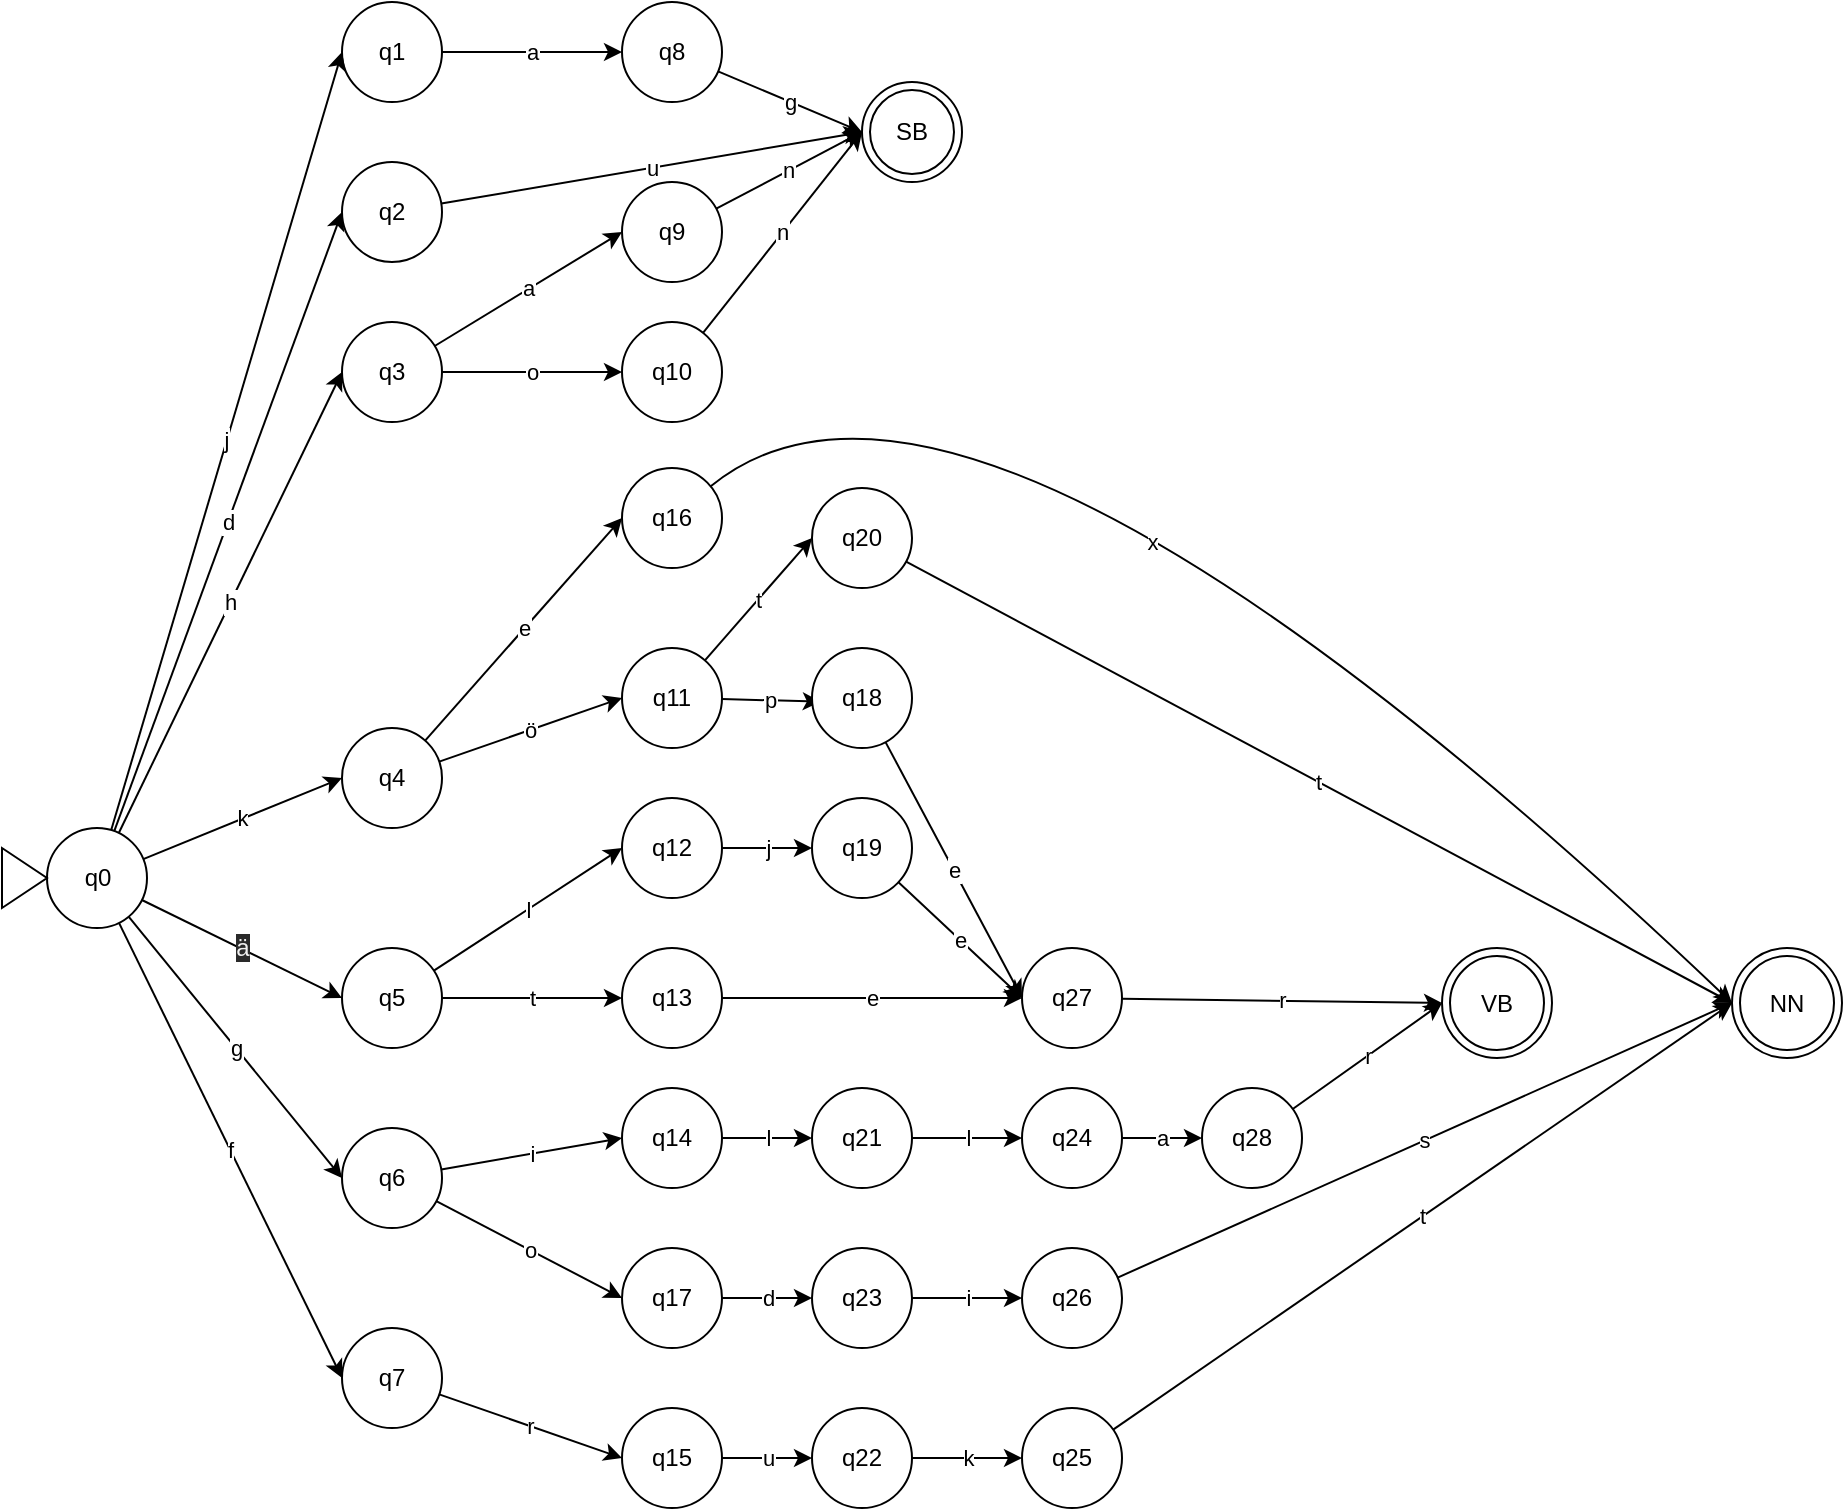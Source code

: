 <mxfile>
    <diagram id="CDfm0vkXc_y_8iZ7ziOi" name="Page-1">
        <mxGraphModel dx="1327" dy="1135" grid="0" gridSize="10" guides="1" tooltips="1" connect="1" arrows="1" fold="1" page="1" pageScale="1" pageWidth="850" pageHeight="1100" math="0" shadow="0">
            <root>
                <mxCell id="0"/>
                <mxCell id="1" parent="0"/>
                <mxCell id="27" value="a" style="edgeStyle=none;html=1;entryX=0;entryY=0.5;entryDx=0;entryDy=0;curved=1;" parent="1" source="2" target="18" edge="1">
                    <mxGeometry relative="1" as="geometry"/>
                </mxCell>
                <mxCell id="2" value="q1" style="ellipse;whiteSpace=wrap;html=1;aspect=fixed;" parent="1" vertex="1">
                    <mxGeometry x="210" y="77" width="50" height="50" as="geometry"/>
                </mxCell>
                <mxCell id="28" value="a" style="edgeStyle=none;html=1;entryX=0;entryY=0.5;entryDx=0;entryDy=0;curved=1;" parent="1" source="3" target="83" edge="1">
                    <mxGeometry relative="1" as="geometry"/>
                </mxCell>
                <mxCell id="30" value="o" style="edgeStyle=none;html=1;entryX=0;entryY=0.5;entryDx=0;entryDy=0;curved=1;" parent="1" source="3" target="25" edge="1">
                    <mxGeometry relative="1" as="geometry"/>
                </mxCell>
                <mxCell id="3" value="q3" style="ellipse;whiteSpace=wrap;html=1;aspect=fixed;" parent="1" vertex="1">
                    <mxGeometry x="210" y="237" width="50" height="50" as="geometry"/>
                </mxCell>
                <mxCell id="29" value="u" style="edgeStyle=none;html=1;entryX=0;entryY=0.5;entryDx=0;entryDy=0;curved=1;" parent="1" source="4" target="86" edge="1">
                    <mxGeometry relative="1" as="geometry">
                        <mxPoint x="360" y="217" as="targetPoint"/>
                    </mxGeometry>
                </mxCell>
                <mxCell id="4" value="q2" style="ellipse;whiteSpace=wrap;html=1;aspect=fixed;" parent="1" vertex="1">
                    <mxGeometry x="210" y="157" width="50" height="50" as="geometry"/>
                </mxCell>
                <mxCell id="34" value="r" style="edgeStyle=none;html=1;entryX=0;entryY=0.5;entryDx=0;entryDy=0;curved=1;" parent="1" source="5" target="23" edge="1">
                    <mxGeometry relative="1" as="geometry"/>
                </mxCell>
                <mxCell id="5" value="q7" style="ellipse;whiteSpace=wrap;html=1;aspect=fixed;" parent="1" vertex="1">
                    <mxGeometry x="210" y="740" width="50" height="50" as="geometry"/>
                </mxCell>
                <mxCell id="33" value="l" style="edgeStyle=none;html=1;entryX=0;entryY=0.5;entryDx=0;entryDy=0;curved=1;" parent="1" source="6" target="22" edge="1">
                    <mxGeometry relative="1" as="geometry"/>
                </mxCell>
                <mxCell id="35" value="t" style="edgeStyle=none;html=1;entryX=0;entryY=0.5;entryDx=0;entryDy=0;curved=1;" parent="1" source="6" target="21" edge="1">
                    <mxGeometry relative="1" as="geometry"/>
                </mxCell>
                <mxCell id="6" value="q5" style="ellipse;whiteSpace=wrap;html=1;aspect=fixed;" parent="1" vertex="1">
                    <mxGeometry x="210" y="550" width="50" height="50" as="geometry"/>
                </mxCell>
                <mxCell id="32" value="ö" style="edgeStyle=none;html=1;entryX=0;entryY=0.5;entryDx=0;entryDy=0;curved=1;" parent="1" source="7" target="24" edge="1">
                    <mxGeometry relative="1" as="geometry"/>
                </mxCell>
                <mxCell id="37" value="e" style="edgeStyle=none;html=1;entryX=0;entryY=0.5;entryDx=0;entryDy=0;curved=1;" parent="1" source="7" target="19" edge="1">
                    <mxGeometry relative="1" as="geometry"/>
                </mxCell>
                <mxCell id="7" value="q4" style="ellipse;whiteSpace=wrap;html=1;aspect=fixed;" parent="1" vertex="1">
                    <mxGeometry x="210" y="440" width="50" height="50" as="geometry"/>
                </mxCell>
                <mxCell id="36" value="i" style="edgeStyle=none;html=1;entryX=0;entryY=0.5;entryDx=0;entryDy=0;curved=1;" parent="1" source="8" target="20" edge="1">
                    <mxGeometry relative="1" as="geometry"/>
                </mxCell>
                <mxCell id="82" value="o" style="edgeStyle=none;html=1;entryX=0;entryY=0.5;entryDx=0;entryDy=0;curved=1;" parent="1" source="8" target="80" edge="1">
                    <mxGeometry relative="1" as="geometry"/>
                </mxCell>
                <mxCell id="8" value="q6" style="ellipse;whiteSpace=wrap;html=1;aspect=fixed;" parent="1" vertex="1">
                    <mxGeometry x="210" y="640" width="50" height="50" as="geometry"/>
                </mxCell>
                <mxCell id="10" value="j" style="edgeStyle=none;html=1;entryX=0;entryY=0.5;entryDx=0;entryDy=0;curved=1;" parent="1" source="9" target="2" edge="1">
                    <mxGeometry relative="1" as="geometry"/>
                </mxCell>
                <mxCell id="11" value="d" style="edgeStyle=none;html=1;entryX=0;entryY=0.5;entryDx=0;entryDy=0;curved=1;" parent="1" source="9" target="4" edge="1">
                    <mxGeometry relative="1" as="geometry"/>
                </mxCell>
                <mxCell id="13" value="k" style="edgeStyle=none;html=1;entryX=0;entryY=0.5;entryDx=0;entryDy=0;curved=1;" parent="1" source="9" target="7" edge="1">
                    <mxGeometry relative="1" as="geometry"/>
                </mxCell>
                <mxCell id="14" value="h" style="edgeStyle=none;html=1;entryX=0;entryY=0.5;entryDx=0;entryDy=0;curved=1;" parent="1" source="9" target="3" edge="1">
                    <mxGeometry relative="1" as="geometry"/>
                </mxCell>
                <mxCell id="15" value="&#10;&#10;&lt;span style=&quot;color: rgb(240, 240, 240); font-family: helvetica; font-size: 12px; font-style: normal; font-weight: 400; letter-spacing: normal; text-align: center; text-indent: 0px; text-transform: none; word-spacing: 0px; background-color: rgb(42, 42, 42); display: inline; float: none;&quot;&gt;ä&lt;/span&gt;&#10;&#10;" style="edgeStyle=none;html=1;entryX=0;entryY=0.5;entryDx=0;entryDy=0;curved=1;" parent="1" source="9" target="6" edge="1">
                    <mxGeometry relative="1" as="geometry"/>
                </mxCell>
                <mxCell id="16" value="g" style="edgeStyle=none;html=1;entryX=0;entryY=0.5;entryDx=0;entryDy=0;curved=1;" parent="1" source="9" target="8" edge="1">
                    <mxGeometry relative="1" as="geometry"/>
                </mxCell>
                <mxCell id="17" value="f" style="edgeStyle=none;html=1;entryX=0;entryY=0.5;entryDx=0;entryDy=0;curved=1;" parent="1" source="9" target="5" edge="1">
                    <mxGeometry relative="1" as="geometry"/>
                </mxCell>
                <mxCell id="9" value="q0" style="ellipse;whiteSpace=wrap;html=1;aspect=fixed;" parent="1" vertex="1">
                    <mxGeometry x="62.5" y="490" width="50" height="50" as="geometry"/>
                </mxCell>
                <mxCell id="40" value="g" style="edgeStyle=none;html=1;entryX=0;entryY=0.5;entryDx=0;entryDy=0;curved=1;" parent="1" source="18" target="86" edge="1">
                    <mxGeometry relative="1" as="geometry"/>
                </mxCell>
                <mxCell id="18" value="q8" style="ellipse;whiteSpace=wrap;html=1;aspect=fixed;" parent="1" vertex="1">
                    <mxGeometry x="350" y="77" width="50" height="50" as="geometry"/>
                </mxCell>
                <mxCell id="64" value="x" style="edgeStyle=none;html=1;entryX=0;entryY=0.5;entryDx=0;entryDy=0;curved=1;" parent="1" source="19" target="88" edge="1">
                    <mxGeometry x="-0.064" y="-33" relative="1" as="geometry">
                        <mxPoint x="1080" y="1040" as="targetPoint"/>
                        <Array as="points">
                            <mxPoint x="523" y="214"/>
                        </Array>
                        <mxPoint as="offset"/>
                    </mxGeometry>
                </mxCell>
                <mxCell id="19" value="q16" style="ellipse;whiteSpace=wrap;html=1;aspect=fixed;" parent="1" vertex="1">
                    <mxGeometry x="350" y="310" width="50" height="50" as="geometry"/>
                </mxCell>
                <mxCell id="54" value="l" style="edgeStyle=none;html=1;entryX=0;entryY=0.5;entryDx=0;entryDy=0;curved=1;" parent="1" source="20" target="47" edge="1">
                    <mxGeometry relative="1" as="geometry"/>
                </mxCell>
                <mxCell id="20" value="q14" style="ellipse;whiteSpace=wrap;html=1;aspect=fixed;" parent="1" vertex="1">
                    <mxGeometry x="350" y="620" width="50" height="50" as="geometry"/>
                </mxCell>
                <mxCell id="61" value="e" style="edgeStyle=none;html=1;entryX=0;entryY=0.5;entryDx=0;entryDy=0;curved=1;" parent="1" source="21" target="51" edge="1">
                    <mxGeometry relative="1" as="geometry"/>
                </mxCell>
                <mxCell id="21" value="q13" style="ellipse;whiteSpace=wrap;html=1;aspect=fixed;" parent="1" vertex="1">
                    <mxGeometry x="350" y="550" width="50" height="50" as="geometry"/>
                </mxCell>
                <mxCell id="53" value="j" style="edgeStyle=none;html=1;entryX=0;entryY=0.5;entryDx=0;entryDy=0;curved=1;" parent="1" source="22" target="46" edge="1">
                    <mxGeometry relative="1" as="geometry"/>
                </mxCell>
                <mxCell id="22" value="q12" style="ellipse;whiteSpace=wrap;html=1;aspect=fixed;" parent="1" vertex="1">
                    <mxGeometry x="350" y="475" width="50" height="50" as="geometry"/>
                </mxCell>
                <mxCell id="71" value="u" style="edgeStyle=none;html=1;entryX=0;entryY=0.5;entryDx=0;entryDy=0;curved=1;" parent="1" source="23" target="66" edge="1">
                    <mxGeometry relative="1" as="geometry"/>
                </mxCell>
                <mxCell id="23" value="q15" style="ellipse;whiteSpace=wrap;html=1;aspect=fixed;" parent="1" vertex="1">
                    <mxGeometry x="350" y="780" width="50" height="50" as="geometry"/>
                </mxCell>
                <mxCell id="52" value="p" style="edgeStyle=none;html=1;entryX=0.088;entryY=0.537;entryDx=0;entryDy=0;entryPerimeter=0;curved=1;" parent="1" source="24" target="48" edge="1">
                    <mxGeometry relative="1" as="geometry"/>
                </mxCell>
                <mxCell id="69" value="t" style="edgeStyle=none;html=1;entryX=0;entryY=0.5;entryDx=0;entryDy=0;curved=1;" parent="1" source="24" target="67" edge="1">
                    <mxGeometry relative="1" as="geometry"/>
                </mxCell>
                <mxCell id="24" value="q11" style="ellipse;whiteSpace=wrap;html=1;aspect=fixed;" parent="1" vertex="1">
                    <mxGeometry x="350" y="400" width="50" height="50" as="geometry"/>
                </mxCell>
                <mxCell id="41" value="n" style="edgeStyle=none;html=1;entryX=0;entryY=0.5;entryDx=0;entryDy=0;curved=1;" parent="1" source="25" target="86" edge="1">
                    <mxGeometry relative="1" as="geometry"/>
                </mxCell>
                <mxCell id="25" value="q10" style="ellipse;whiteSpace=wrap;html=1;aspect=fixed;" parent="1" vertex="1">
                    <mxGeometry x="350" y="237" width="50" height="50" as="geometry"/>
                </mxCell>
                <mxCell id="58" value="e" style="edgeStyle=none;html=1;entryX=0;entryY=0.5;entryDx=0;entryDy=0;curved=1;" parent="1" source="46" target="51" edge="1">
                    <mxGeometry relative="1" as="geometry">
                        <mxPoint x="940" y="325" as="targetPoint"/>
                    </mxGeometry>
                </mxCell>
                <mxCell id="46" value="q19" style="ellipse;whiteSpace=wrap;html=1;aspect=fixed;fillColor=default;" parent="1" vertex="1">
                    <mxGeometry x="445" y="475" width="50" height="50" as="geometry"/>
                </mxCell>
                <mxCell id="55" value="l" style="edgeStyle=none;html=1;entryX=0;entryY=0.5;entryDx=0;entryDy=0;curved=1;" parent="1" source="47" target="49" edge="1">
                    <mxGeometry relative="1" as="geometry"/>
                </mxCell>
                <mxCell id="47" value="q21" style="ellipse;whiteSpace=wrap;html=1;aspect=fixed;fillColor=default;" parent="1" vertex="1">
                    <mxGeometry x="445" y="620" width="50" height="50" as="geometry"/>
                </mxCell>
                <mxCell id="57" value="e" style="edgeStyle=none;html=1;entryX=0;entryY=0.5;entryDx=0;entryDy=0;curved=1;" parent="1" source="48" target="51" edge="1">
                    <mxGeometry relative="1" as="geometry"/>
                </mxCell>
                <mxCell id="48" value="q18" style="ellipse;whiteSpace=wrap;html=1;aspect=fixed;fillColor=default;" parent="1" vertex="1">
                    <mxGeometry x="445" y="400" width="50" height="50" as="geometry"/>
                </mxCell>
                <mxCell id="56" value="a" style="edgeStyle=none;html=1;entryX=0;entryY=0.5;entryDx=0;entryDy=0;curved=1;" parent="1" source="49" target="50" edge="1">
                    <mxGeometry relative="1" as="geometry"/>
                </mxCell>
                <mxCell id="49" value="q24" style="ellipse;whiteSpace=wrap;html=1;aspect=fixed;fillColor=default;" parent="1" vertex="1">
                    <mxGeometry x="550" y="620" width="50" height="50" as="geometry"/>
                </mxCell>
                <mxCell id="59" value="r" style="edgeStyle=none;html=1;entryX=0;entryY=0.5;entryDx=0;entryDy=0;curved=1;" parent="1" source="50" target="89" edge="1">
                    <mxGeometry relative="1" as="geometry">
                        <mxPoint x="1140.0" y="565" as="targetPoint"/>
                    </mxGeometry>
                </mxCell>
                <mxCell id="50" value="q28" style="ellipse;whiteSpace=wrap;html=1;aspect=fixed;fillColor=default;" parent="1" vertex="1">
                    <mxGeometry x="640" y="620" width="50" height="50" as="geometry"/>
                </mxCell>
                <mxCell id="60" value="r" style="edgeStyle=none;html=1;entryX=0;entryY=0.5;entryDx=0;entryDy=0;curved=1;" parent="1" source="51" target="89" edge="1">
                    <mxGeometry relative="1" as="geometry">
                        <mxPoint x="1140.0" y="565" as="targetPoint"/>
                    </mxGeometry>
                </mxCell>
                <mxCell id="51" value="q27" style="ellipse;whiteSpace=wrap;html=1;aspect=fixed;fillColor=default;" parent="1" vertex="1">
                    <mxGeometry x="550" y="550" width="50" height="50" as="geometry"/>
                </mxCell>
                <mxCell id="78" value="i" style="edgeStyle=none;html=1;entryX=0;entryY=0.5;entryDx=0;entryDy=0;curved=1;" parent="1" source="65" target="77" edge="1">
                    <mxGeometry relative="1" as="geometry"/>
                </mxCell>
                <mxCell id="65" value="q23" style="ellipse;whiteSpace=wrap;html=1;aspect=fixed;fillColor=default;" parent="1" vertex="1">
                    <mxGeometry x="445" y="700" width="50" height="50" as="geometry"/>
                </mxCell>
                <mxCell id="75" value="k" style="edgeStyle=none;html=1;entryX=0;entryY=0.5;entryDx=0;entryDy=0;curved=1;" parent="1" source="66" target="72" edge="1">
                    <mxGeometry relative="1" as="geometry"/>
                </mxCell>
                <mxCell id="66" value="q22" style="ellipse;whiteSpace=wrap;html=1;aspect=fixed;fillColor=default;" parent="1" vertex="1">
                    <mxGeometry x="445" y="780" width="50" height="50" as="geometry"/>
                </mxCell>
                <mxCell id="70" value="t" style="edgeStyle=none;html=1;entryX=0;entryY=0.5;entryDx=0;entryDy=0;curved=1;" parent="1" source="67" target="88" edge="1">
                    <mxGeometry relative="1" as="geometry">
                        <mxPoint x="940" y="1045" as="targetPoint"/>
                    </mxGeometry>
                </mxCell>
                <mxCell id="67" value="q20" style="ellipse;whiteSpace=wrap;html=1;aspect=fixed;fillColor=default;" parent="1" vertex="1">
                    <mxGeometry x="445" y="320" width="50" height="50" as="geometry"/>
                </mxCell>
                <mxCell id="74" value="t" style="edgeStyle=none;html=1;entryX=0;entryY=0.5;entryDx=0;entryDy=0;curved=1;" parent="1" source="72" target="88" edge="1">
                    <mxGeometry relative="1" as="geometry">
                        <mxPoint x="940" y="1045" as="targetPoint"/>
                    </mxGeometry>
                </mxCell>
                <mxCell id="72" value="q25" style="ellipse;whiteSpace=wrap;html=1;aspect=fixed;fillColor=default;" parent="1" vertex="1">
                    <mxGeometry x="550" y="780" width="50" height="50" as="geometry"/>
                </mxCell>
                <mxCell id="79" value="s" style="edgeStyle=none;html=1;entryX=0;entryY=0.5;entryDx=0;entryDy=0;curved=1;" parent="1" source="77" target="88" edge="1">
                    <mxGeometry relative="1" as="geometry">
                        <mxPoint x="940" y="1045" as="targetPoint"/>
                    </mxGeometry>
                </mxCell>
                <mxCell id="77" value="q26" style="ellipse;whiteSpace=wrap;html=1;aspect=fixed;fillColor=default;" parent="1" vertex="1">
                    <mxGeometry x="550" y="700" width="50" height="50" as="geometry"/>
                </mxCell>
                <mxCell id="81" value="d" style="edgeStyle=none;html=1;entryX=0;entryY=0.5;entryDx=0;entryDy=0;curved=1;" parent="1" source="80" target="65" edge="1">
                    <mxGeometry relative="1" as="geometry"/>
                </mxCell>
                <mxCell id="80" value="q17" style="ellipse;whiteSpace=wrap;html=1;aspect=fixed;" parent="1" vertex="1">
                    <mxGeometry x="350" y="700" width="50" height="50" as="geometry"/>
                </mxCell>
                <mxCell id="84" value="n" style="edgeStyle=none;html=1;entryX=0;entryY=0.5;entryDx=0;entryDy=0;curved=1;" parent="1" source="83" target="86" edge="1">
                    <mxGeometry relative="1" as="geometry"/>
                </mxCell>
                <mxCell id="83" value="q9" style="ellipse;whiteSpace=wrap;html=1;aspect=fixed;" parent="1" vertex="1">
                    <mxGeometry x="350" y="167" width="50" height="50" as="geometry"/>
                </mxCell>
                <mxCell id="85" value="" style="triangle;whiteSpace=wrap;html=1;" parent="1" vertex="1">
                    <mxGeometry x="40" y="500" width="22.5" height="30" as="geometry"/>
                </mxCell>
                <mxCell id="86" value="SB" style="ellipse;shape=doubleEllipse;whiteSpace=wrap;html=1;aspect=fixed;" vertex="1" parent="1">
                    <mxGeometry x="470" y="117" width="50" height="50" as="geometry"/>
                </mxCell>
                <mxCell id="88" value="NN" style="ellipse;shape=doubleEllipse;whiteSpace=wrap;html=1;aspect=fixed;" vertex="1" parent="1">
                    <mxGeometry x="905" y="550" width="55" height="55" as="geometry"/>
                </mxCell>
                <mxCell id="89" value="VB" style="ellipse;shape=doubleEllipse;whiteSpace=wrap;html=1;aspect=fixed;" vertex="1" parent="1">
                    <mxGeometry x="760" y="550" width="55" height="55" as="geometry"/>
                </mxCell>
            </root>
        </mxGraphModel>
    </diagram>
</mxfile>